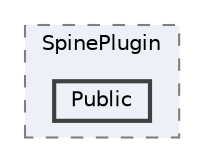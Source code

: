 digraph "external/spine-runtimes/spine-ue/Plugins/SpinePlugin/Source/SpinePlugin/Public"
{
 // LATEX_PDF_SIZE
  bgcolor="transparent";
  edge [fontname=Helvetica,fontsize=10,labelfontname=Helvetica,labelfontsize=10];
  node [fontname=Helvetica,fontsize=10,shape=box,height=0.2,width=0.4];
  compound=true
  subgraph clusterdir_f3d1b67f464386ac6e408a8c61abd82e {
    graph [ bgcolor="#edf0f7", pencolor="grey50", label="SpinePlugin", fontname=Helvetica,fontsize=10 style="filled,dashed", URL="dir_f3d1b67f464386ac6e408a8c61abd82e.html",tooltip=""]
  dir_bbb2ff887c3c776362888f7f7ef29f9e [label="Public", fillcolor="#edf0f7", color="grey25", style="filled,bold", URL="dir_bbb2ff887c3c776362888f7f7ef29f9e.html",tooltip=""];
  }
}
